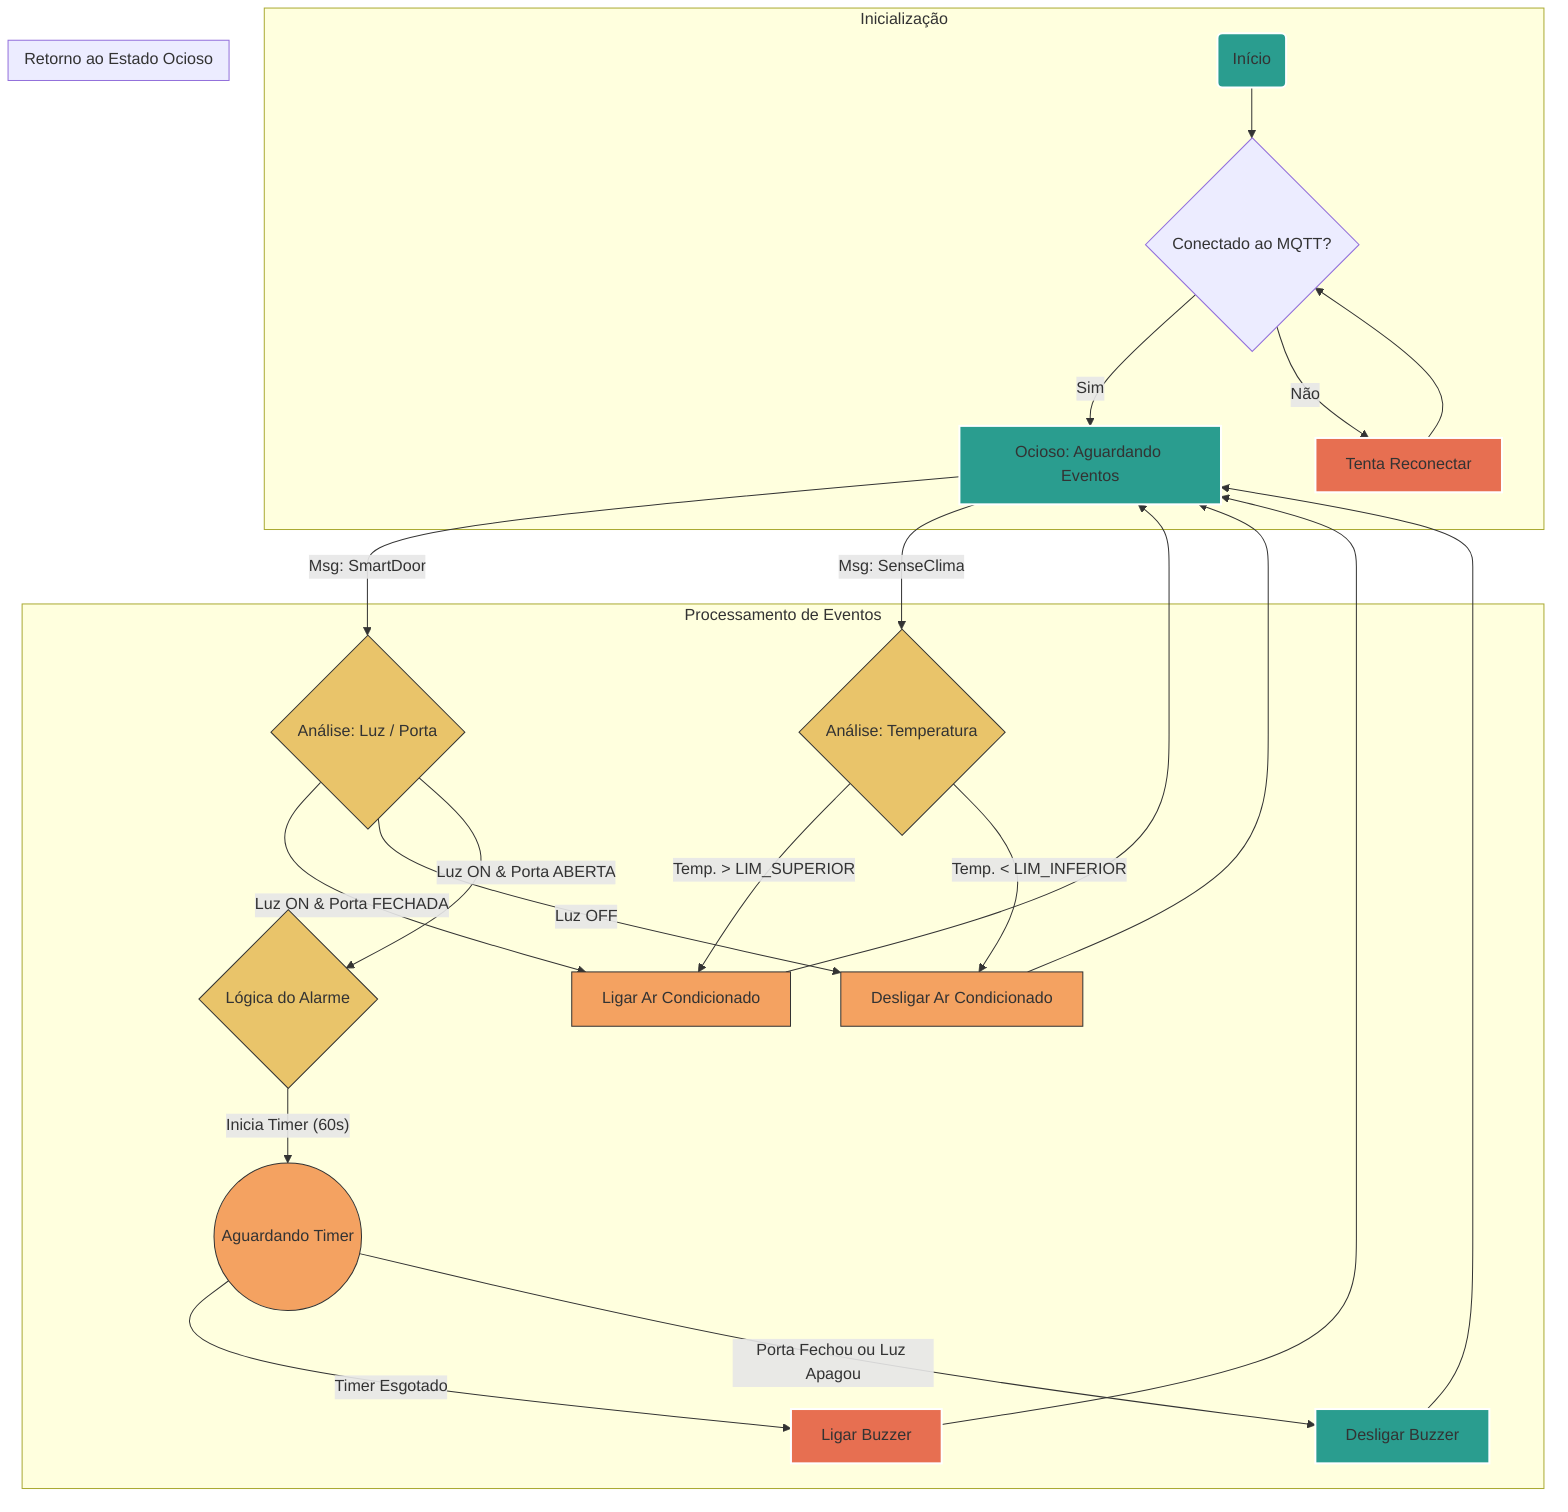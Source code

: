 graph TD
    subgraph "Inicialização"
        A(Início) --> B{Conectado ao MQTT?};
        B -- Sim --> C[Ocioso: Aguardando Eventos];
        B -- Não --> D[Tenta Reconectar];
        D --> B;
    end

    subgraph "Processamento de Eventos"
        C -- Msg: SmartDoor --> E{Análise: Luz / Porta};
        C -- Msg: SenseClima --> F{Análise: Temperatura};

        E -- "Luz ON & Porta FECHADA" --> G[Ligar Ar Condicionado];
        E -- "Luz OFF" --> H[Desligar Ar Condicionado];
        E -- "Luz ON & Porta ABERTA" --> I{Lógica do Alarme};

        F -- "Temp. > LIM_SUPERIOR" --> G;
        F -- "Temp. < LIM_INFERIOR" --> H;

        I -- "Inicia Timer (60s)" --> J((Aguardando Timer));
        J -- "Timer Esgotado" --> K[Ligar Buzzer];
        J -- "Porta Fechou ou Luz Apagou" --> L[Desligar Buzzer];
    end

    subgraph "Retorno ao Estado Ocioso"
        G --> C;
        H --> C;
        K --> C;
        L --> C;
    end

    %% Estilização dos Nós
    style A fill:#2a9d8f,stroke:#fff,stroke-width:2px
    style C fill:#2a9d8f,stroke:#fff,stroke-width:2px
    style D fill:#e76f51,stroke:#fff,stroke-width:2px
    style E fill:#e9c46a,stroke:#333
    style F fill:#e9c46a,stroke:#333
    style I fill:#e9c46a,stroke:#333
    style J fill:#f4a261,stroke:#333
    style G fill:#f4a261,stroke:#333
    style H fill:#f4a261,stroke:#333
    style K fill:#e76f51,stroke:#fff,stroke-width:2px
    style L fill:#2a9d8f,stroke:#fff,stroke-width:2px